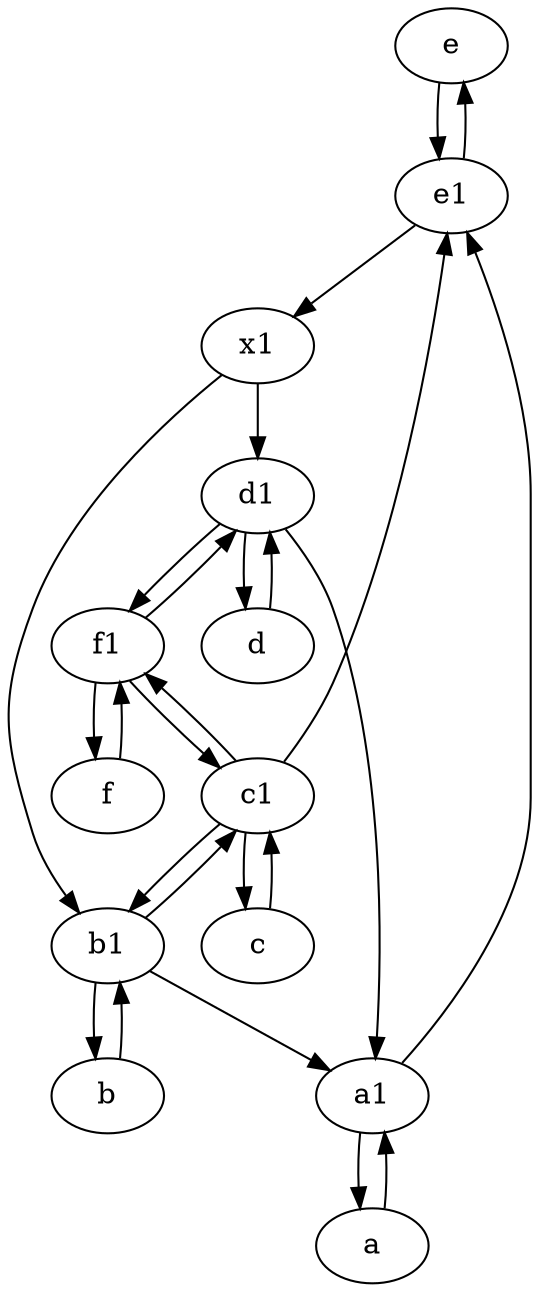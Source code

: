 digraph  {
	e [pos="30,50!"];
	d [pos="20,30!"];
	f [pos="15,45!"];
	x1;
	a1 [pos="40,15!"];
	a [pos="40,10!"];
	c1 [pos="30,15!"];
	c [pos="20,10!"];
	b [pos="50,20!"];
	e1 [pos="25,45!"];
	d1 [pos="25,30!"];
	b1 [pos="45,20!"];
	f1;
	d1 -> f1;
	f -> f1;
	d1 -> a1;
	b1 -> b;
	b1 -> a1;
	f1 -> c1;
	c1 -> c;
	c -> c1;
	c1 -> e1;
	b -> b1;
	e1 -> x1;
	f1 -> f;
	f1 -> d1;
	c1 -> f1;
	d -> d1;
	e1 -> e;
	x1 -> d1;
	e -> e1;
	x1 -> b1;
	c1 -> b1;
	d1 -> d;
	a -> a1;
	a1 -> a;
	a1 -> e1;
	b1 -> c1;

	}